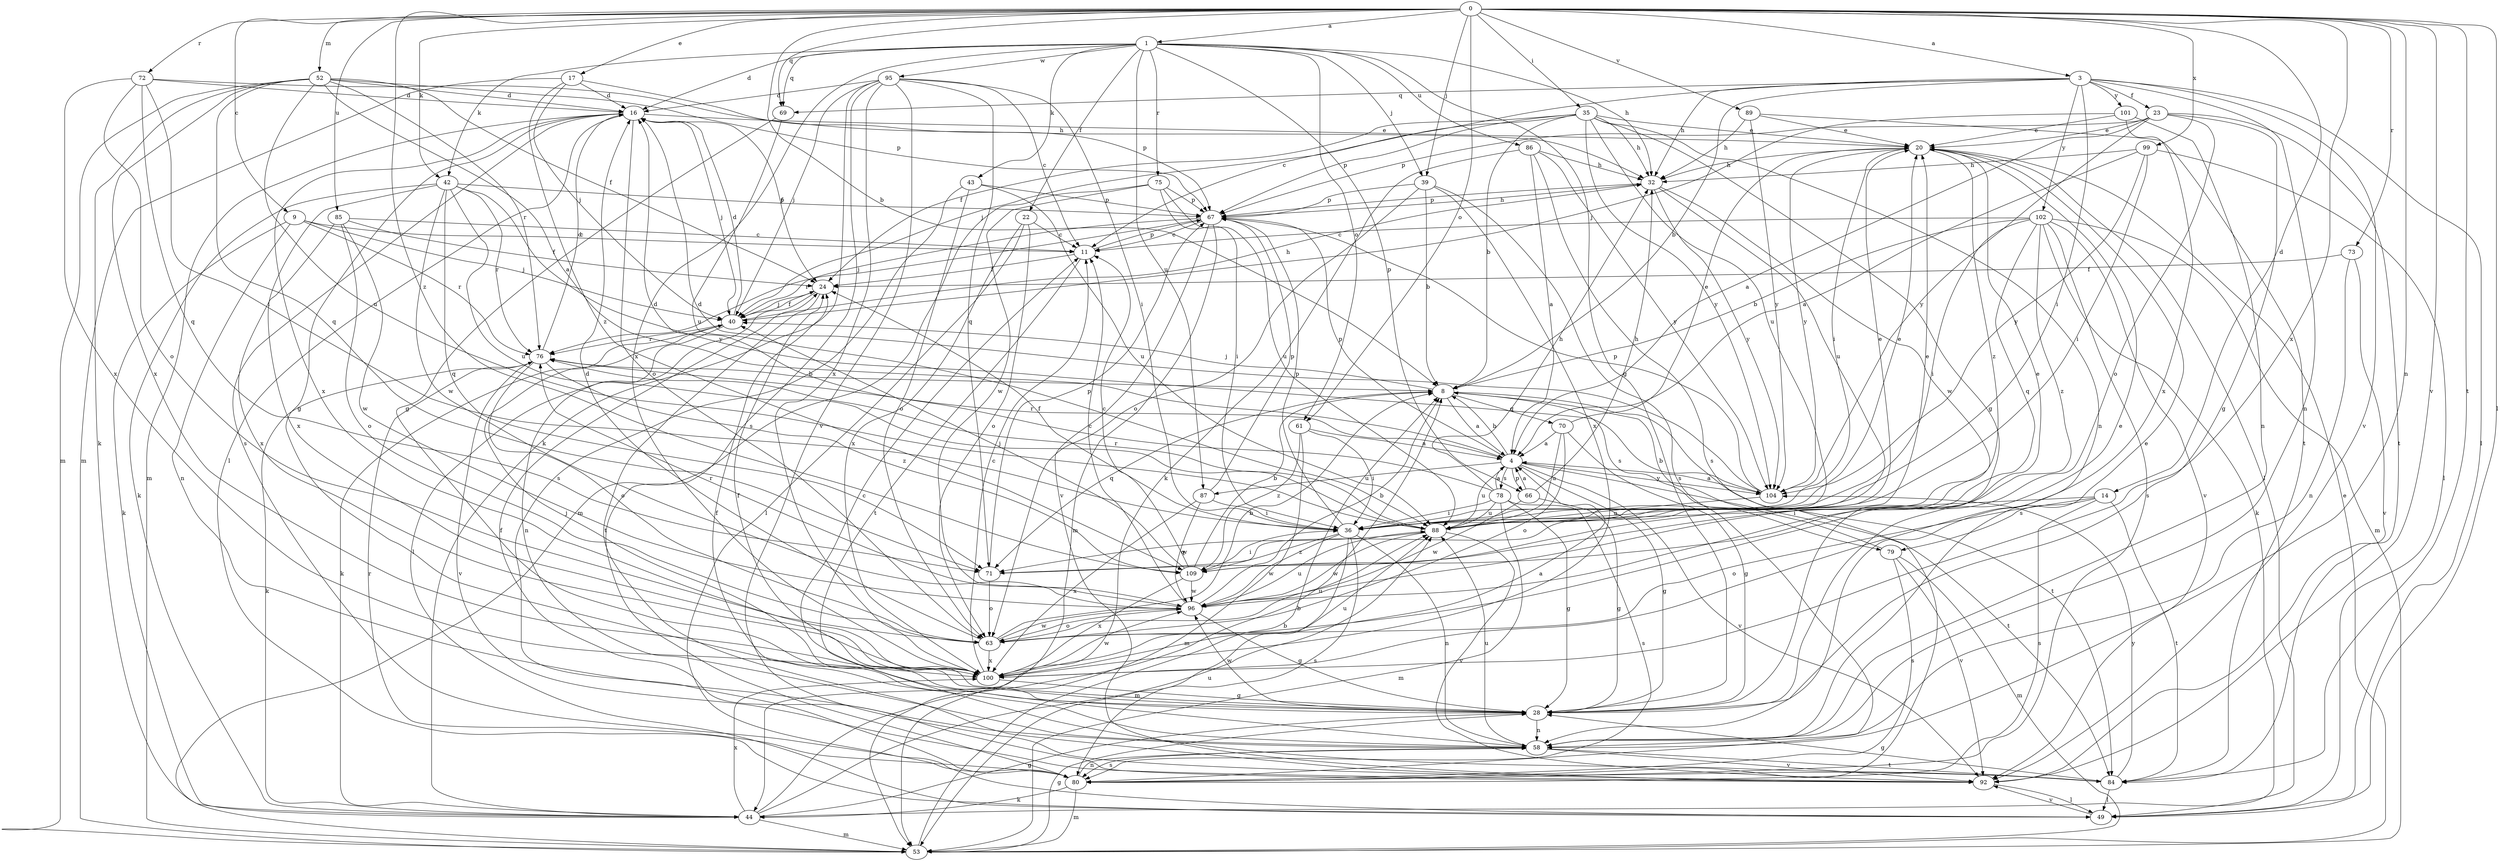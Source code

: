 strict digraph  {
0;
1;
3;
4;
8;
9;
11;
14;
16;
17;
20;
22;
23;
24;
28;
32;
35;
36;
39;
40;
42;
43;
44;
49;
52;
53;
58;
61;
63;
66;
67;
69;
70;
71;
72;
73;
75;
76;
78;
79;
80;
84;
85;
86;
87;
88;
89;
92;
95;
96;
99;
100;
101;
102;
104;
109;
0 -> 1  [label=a];
0 -> 3  [label=a];
0 -> 8  [label=b];
0 -> 9  [label=c];
0 -> 14  [label=d];
0 -> 17  [label=e];
0 -> 35  [label=i];
0 -> 39  [label=j];
0 -> 42  [label=k];
0 -> 49  [label=l];
0 -> 52  [label=m];
0 -> 58  [label=n];
0 -> 61  [label=o];
0 -> 69  [label=q];
0 -> 72  [label=r];
0 -> 73  [label=r];
0 -> 84  [label=t];
0 -> 85  [label=u];
0 -> 89  [label=v];
0 -> 92  [label=v];
0 -> 99  [label=x];
0 -> 100  [label=x];
0 -> 109  [label=z];
1 -> 16  [label=d];
1 -> 22  [label=f];
1 -> 28  [label=g];
1 -> 32  [label=h];
1 -> 39  [label=j];
1 -> 42  [label=k];
1 -> 43  [label=k];
1 -> 61  [label=o];
1 -> 66  [label=p];
1 -> 69  [label=q];
1 -> 75  [label=r];
1 -> 86  [label=u];
1 -> 87  [label=u];
1 -> 95  [label=w];
1 -> 100  [label=x];
3 -> 8  [label=b];
3 -> 11  [label=c];
3 -> 23  [label=f];
3 -> 32  [label=h];
3 -> 36  [label=i];
3 -> 49  [label=l];
3 -> 58  [label=n];
3 -> 69  [label=q];
3 -> 92  [label=v];
3 -> 101  [label=y];
3 -> 102  [label=y];
4 -> 8  [label=b];
4 -> 28  [label=g];
4 -> 66  [label=p];
4 -> 67  [label=p];
4 -> 76  [label=r];
4 -> 78  [label=s];
4 -> 84  [label=t];
4 -> 87  [label=u];
4 -> 88  [label=u];
4 -> 92  [label=v];
4 -> 104  [label=y];
8 -> 4  [label=a];
8 -> 40  [label=j];
8 -> 70  [label=q];
8 -> 71  [label=q];
8 -> 79  [label=s];
8 -> 84  [label=t];
9 -> 11  [label=c];
9 -> 40  [label=j];
9 -> 44  [label=k];
9 -> 58  [label=n];
9 -> 76  [label=r];
11 -> 24  [label=f];
11 -> 67  [label=p];
11 -> 84  [label=t];
14 -> 36  [label=i];
14 -> 63  [label=o];
14 -> 79  [label=s];
14 -> 80  [label=s];
14 -> 84  [label=t];
16 -> 20  [label=e];
16 -> 24  [label=f];
16 -> 28  [label=g];
16 -> 40  [label=j];
16 -> 49  [label=l];
16 -> 53  [label=m];
16 -> 63  [label=o];
16 -> 80  [label=s];
16 -> 100  [label=x];
17 -> 16  [label=d];
17 -> 40  [label=j];
17 -> 53  [label=m];
17 -> 67  [label=p];
17 -> 109  [label=z];
20 -> 32  [label=h];
20 -> 36  [label=i];
20 -> 49  [label=l];
20 -> 104  [label=y];
20 -> 109  [label=z];
22 -> 11  [label=c];
22 -> 49  [label=l];
22 -> 63  [label=o];
22 -> 100  [label=x];
23 -> 4  [label=a];
23 -> 20  [label=e];
23 -> 28  [label=g];
23 -> 63  [label=o];
23 -> 67  [label=p];
23 -> 84  [label=t];
23 -> 104  [label=y];
24 -> 40  [label=j];
24 -> 49  [label=l];
24 -> 84  [label=t];
28 -> 20  [label=e];
28 -> 24  [label=f];
28 -> 40  [label=j];
28 -> 58  [label=n];
28 -> 96  [label=w];
32 -> 67  [label=p];
32 -> 88  [label=u];
32 -> 96  [label=w];
32 -> 104  [label=y];
35 -> 8  [label=b];
35 -> 20  [label=e];
35 -> 24  [label=f];
35 -> 28  [label=g];
35 -> 32  [label=h];
35 -> 40  [label=j];
35 -> 58  [label=n];
35 -> 67  [label=p];
35 -> 88  [label=u];
35 -> 104  [label=y];
36 -> 20  [label=e];
36 -> 24  [label=f];
36 -> 53  [label=m];
36 -> 58  [label=n];
36 -> 67  [label=p];
36 -> 80  [label=s];
36 -> 96  [label=w];
36 -> 109  [label=z];
39 -> 8  [label=b];
39 -> 63  [label=o];
39 -> 67  [label=p];
39 -> 80  [label=s];
39 -> 100  [label=x];
40 -> 16  [label=d];
40 -> 24  [label=f];
40 -> 32  [label=h];
40 -> 44  [label=k];
40 -> 58  [label=n];
40 -> 76  [label=r];
42 -> 44  [label=k];
42 -> 67  [label=p];
42 -> 71  [label=q];
42 -> 76  [label=r];
42 -> 88  [label=u];
42 -> 96  [label=w];
42 -> 100  [label=x];
42 -> 104  [label=y];
43 -> 63  [label=o];
43 -> 67  [label=p];
43 -> 80  [label=s];
43 -> 88  [label=u];
44 -> 8  [label=b];
44 -> 28  [label=g];
44 -> 53  [label=m];
44 -> 88  [label=u];
44 -> 100  [label=x];
49 -> 92  [label=v];
52 -> 4  [label=a];
52 -> 16  [label=d];
52 -> 24  [label=f];
52 -> 44  [label=k];
52 -> 53  [label=m];
52 -> 67  [label=p];
52 -> 71  [label=q];
52 -> 76  [label=r];
52 -> 88  [label=u];
52 -> 100  [label=x];
53 -> 8  [label=b];
53 -> 20  [label=e];
53 -> 28  [label=g];
58 -> 11  [label=c];
58 -> 20  [label=e];
58 -> 24  [label=f];
58 -> 80  [label=s];
58 -> 84  [label=t];
58 -> 88  [label=u];
58 -> 92  [label=v];
61 -> 4  [label=a];
61 -> 36  [label=i];
61 -> 53  [label=m];
61 -> 109  [label=z];
63 -> 8  [label=b];
63 -> 16  [label=d];
63 -> 88  [label=u];
63 -> 96  [label=w];
63 -> 100  [label=x];
66 -> 4  [label=a];
66 -> 28  [label=g];
66 -> 32  [label=h];
66 -> 96  [label=w];
67 -> 11  [label=c];
67 -> 32  [label=h];
67 -> 40  [label=j];
67 -> 53  [label=m];
67 -> 76  [label=r];
67 -> 92  [label=v];
69 -> 28  [label=g];
69 -> 88  [label=u];
70 -> 4  [label=a];
70 -> 20  [label=e];
70 -> 28  [label=g];
70 -> 63  [label=o];
70 -> 88  [label=u];
71 -> 20  [label=e];
71 -> 63  [label=o];
71 -> 67  [label=p];
72 -> 16  [label=d];
72 -> 32  [label=h];
72 -> 36  [label=i];
72 -> 63  [label=o];
72 -> 71  [label=q];
72 -> 100  [label=x];
73 -> 24  [label=f];
73 -> 58  [label=n];
73 -> 92  [label=v];
75 -> 36  [label=i];
75 -> 53  [label=m];
75 -> 67  [label=p];
75 -> 88  [label=u];
75 -> 96  [label=w];
76 -> 8  [label=b];
76 -> 16  [label=d];
76 -> 44  [label=k];
76 -> 63  [label=o];
76 -> 92  [label=v];
76 -> 109  [label=z];
78 -> 4  [label=a];
78 -> 16  [label=d];
78 -> 28  [label=g];
78 -> 32  [label=h];
78 -> 36  [label=i];
78 -> 53  [label=m];
78 -> 80  [label=s];
78 -> 88  [label=u];
79 -> 8  [label=b];
79 -> 53  [label=m];
79 -> 80  [label=s];
79 -> 92  [label=v];
80 -> 44  [label=k];
80 -> 53  [label=m];
80 -> 58  [label=n];
80 -> 76  [label=r];
84 -> 28  [label=g];
84 -> 49  [label=l];
84 -> 104  [label=y];
85 -> 11  [label=c];
85 -> 24  [label=f];
85 -> 63  [label=o];
85 -> 96  [label=w];
85 -> 100  [label=x];
86 -> 4  [label=a];
86 -> 32  [label=h];
86 -> 44  [label=k];
86 -> 80  [label=s];
86 -> 104  [label=y];
87 -> 36  [label=i];
87 -> 67  [label=p];
87 -> 96  [label=w];
87 -> 100  [label=x];
88 -> 20  [label=e];
88 -> 71  [label=q];
88 -> 76  [label=r];
88 -> 92  [label=v];
88 -> 96  [label=w];
89 -> 20  [label=e];
89 -> 32  [label=h];
89 -> 84  [label=t];
89 -> 104  [label=y];
92 -> 24  [label=f];
92 -> 49  [label=l];
95 -> 11  [label=c];
95 -> 16  [label=d];
95 -> 36  [label=i];
95 -> 40  [label=j];
95 -> 44  [label=k];
95 -> 71  [label=q];
95 -> 80  [label=s];
95 -> 92  [label=v];
95 -> 100  [label=x];
96 -> 8  [label=b];
96 -> 11  [label=c];
96 -> 20  [label=e];
96 -> 28  [label=g];
96 -> 63  [label=o];
96 -> 76  [label=r];
96 -> 88  [label=u];
99 -> 4  [label=a];
99 -> 32  [label=h];
99 -> 36  [label=i];
99 -> 49  [label=l];
99 -> 104  [label=y];
100 -> 4  [label=a];
100 -> 11  [label=c];
100 -> 28  [label=g];
100 -> 88  [label=u];
100 -> 96  [label=w];
101 -> 20  [label=e];
101 -> 40  [label=j];
101 -> 58  [label=n];
101 -> 100  [label=x];
102 -> 8  [label=b];
102 -> 11  [label=c];
102 -> 36  [label=i];
102 -> 44  [label=k];
102 -> 53  [label=m];
102 -> 71  [label=q];
102 -> 80  [label=s];
102 -> 92  [label=v];
102 -> 109  [label=z];
104 -> 4  [label=a];
104 -> 16  [label=d];
104 -> 67  [label=p];
104 -> 88  [label=u];
109 -> 8  [label=b];
109 -> 11  [label=c];
109 -> 36  [label=i];
109 -> 40  [label=j];
109 -> 96  [label=w];
109 -> 100  [label=x];
}
